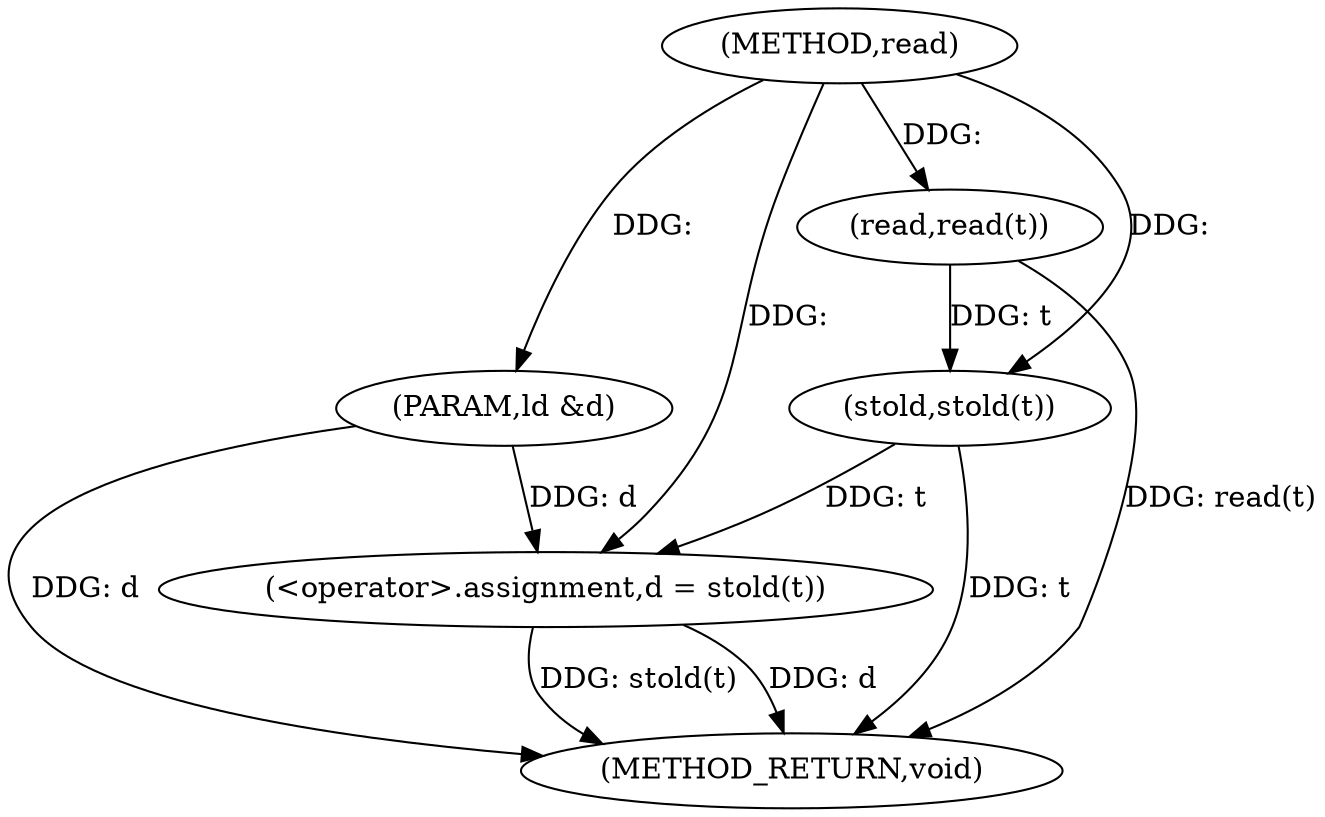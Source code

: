 digraph "read" {  
"1000192" [label = "(METHOD,read)" ]
"1000202" [label = "(METHOD_RETURN,void)" ]
"1000193" [label = "(PARAM,ld &d)" ]
"1000196" [label = "(read,read(t))" ]
"1000198" [label = "(<operator>.assignment,d = stold(t))" ]
"1000200" [label = "(stold,stold(t))" ]
  "1000193" -> "1000202"  [ label = "DDG: d"] 
  "1000196" -> "1000202"  [ label = "DDG: read(t)"] 
  "1000198" -> "1000202"  [ label = "DDG: d"] 
  "1000200" -> "1000202"  [ label = "DDG: t"] 
  "1000198" -> "1000202"  [ label = "DDG: stold(t)"] 
  "1000192" -> "1000193"  [ label = "DDG: "] 
  "1000200" -> "1000198"  [ label = "DDG: t"] 
  "1000192" -> "1000196"  [ label = "DDG: "] 
  "1000193" -> "1000198"  [ label = "DDG: d"] 
  "1000192" -> "1000198"  [ label = "DDG: "] 
  "1000196" -> "1000200"  [ label = "DDG: t"] 
  "1000192" -> "1000200"  [ label = "DDG: "] 
}
